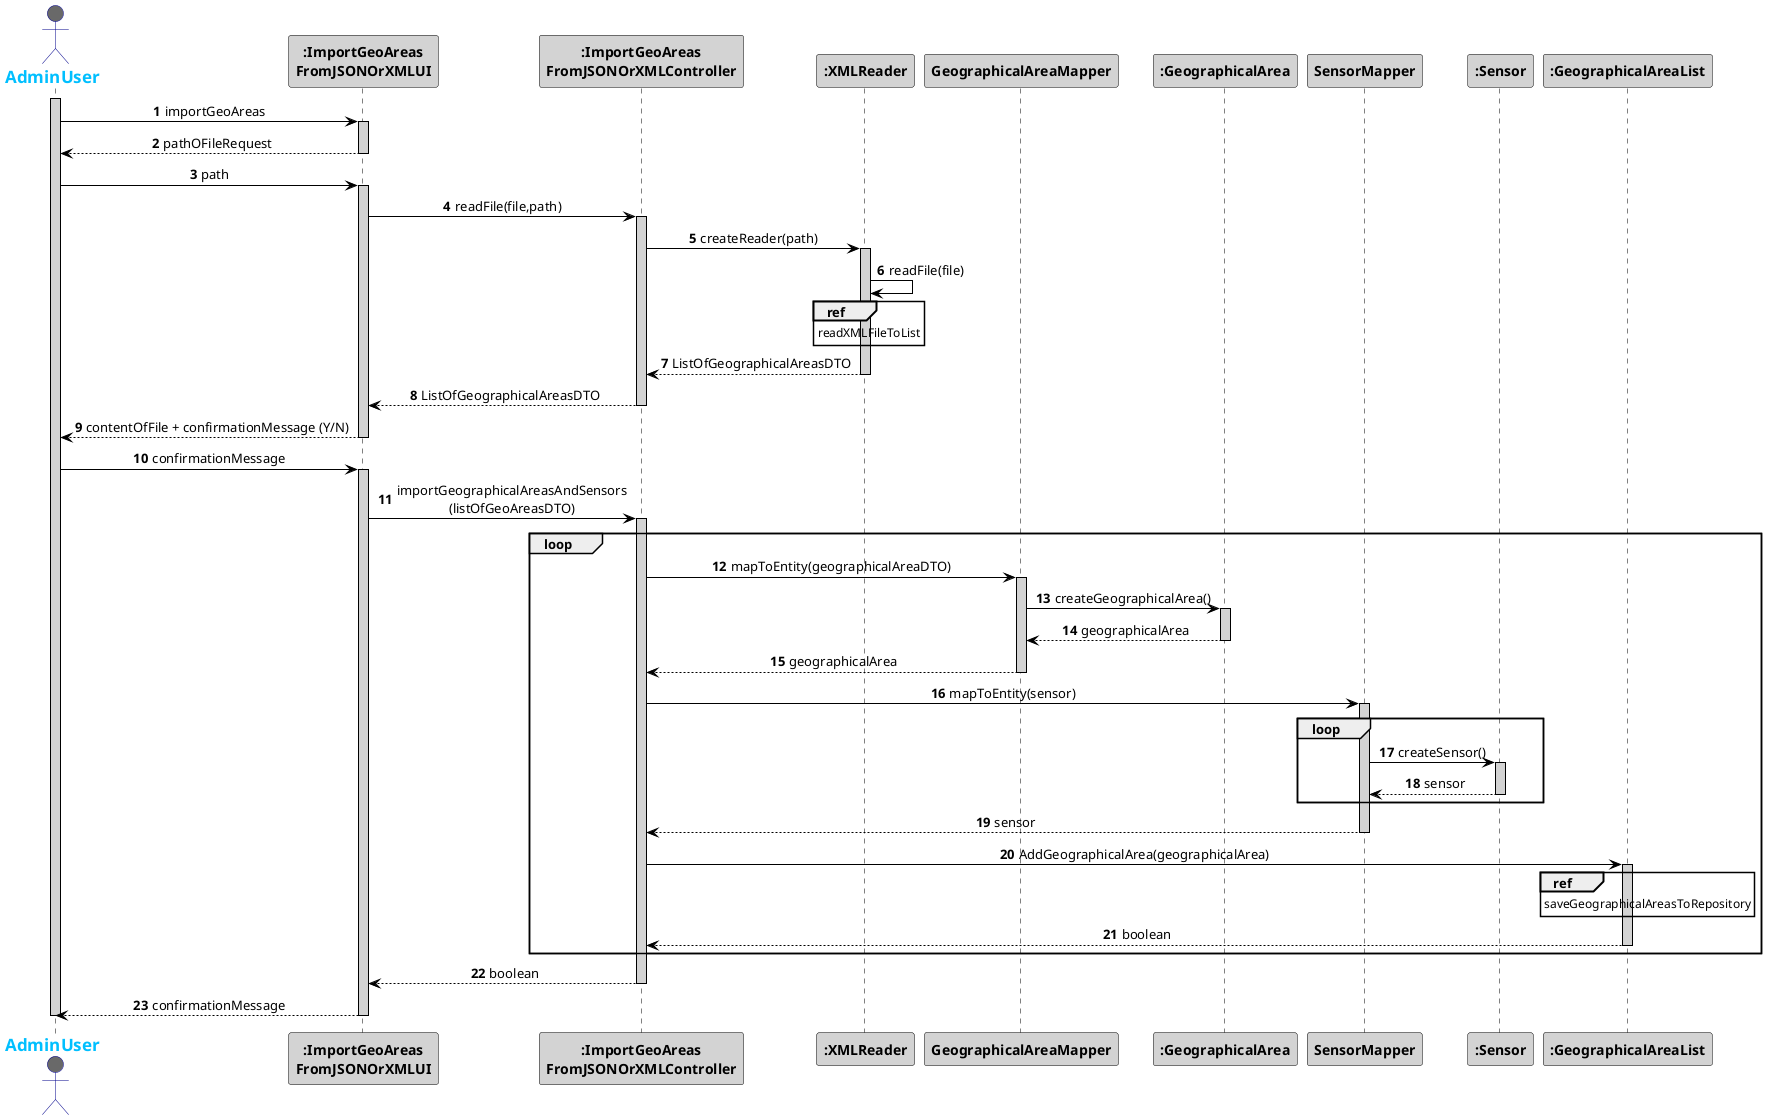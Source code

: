@startuml
skinparam sequenceMessageAlign center
skinparam sequence {
	ArrowColor Black
	ActorBorderColor DarkBlue
	LifeLineBorderColor black
	LifeLineBackgroundColor LightGrey

	ParticipantBorderColor Black
	ParticipantBackgroundColor LightGrey
	ParticipantFontStyle Bold

	ActorBackgroundColor DimGrey
	ActorFontColor DeepSkyBlue
	ActorFontStyle Bold
	ActorFontSize 17
	ActorFontName Aapex
}
actor AdminUser
activate AdminUser
actor AdminUser
autonumber
AdminUser -> ":ImportGeoAreas\nFromJSONOrXMLUI": importGeoAreas
activate ":ImportGeoAreas\nFromJSONOrXMLUI"
AdminUser <-- ":ImportGeoAreas\nFromJSONOrXMLUI": pathOFileRequest
deactivate ":ImportGeoAreas\nFromJSONOrXMLUI"
AdminUser -> ":ImportGeoAreas\nFromJSONOrXMLUI": path
activate ":ImportGeoAreas\nFromJSONOrXMLUI"
":ImportGeoAreas\nFromJSONOrXMLUI" -> ":ImportGeoAreas\nFromJSONOrXMLController": readFile(file,path)
activate ":ImportGeoAreas\nFromJSONOrXMLController"
":ImportGeoAreas\nFromJSONOrXMLController" -> ":XMLReader": createReader(path)
activate ":XMLReader"
":XMLReader" -> ":XMLReader" : readFile(file)
ref over ":XMLReader"
readXMLFileToList
end
":ImportGeoAreas\nFromJSONOrXMLController" <-- ":XMLReader" : ListOfGeographicalAreasDTO
deactivate ":XMLReader"
":ImportGeoAreas\nFromJSONOrXMLUI" <-- ":ImportGeoAreas\nFromJSONOrXMLController" : ListOfGeographicalAreasDTO
deactivate ":ImportGeoAreas\nFromJSONOrXMLController"
AdminUser <-- ":ImportGeoAreas\nFromJSONOrXMLUI": contentOfFile + confirmationMessage (Y/N)
deactivate ":ImportGeoAreas\nFromJSONOrXMLUI"
AdminUser -> ":ImportGeoAreas\nFromJSONOrXMLUI": confirmationMessage
activate ":ImportGeoAreas\nFromJSONOrXMLUI"
":ImportGeoAreas\nFromJSONOrXMLUI" -> ":ImportGeoAreas\nFromJSONOrXMLController": importGeographicalAreasAndSensors\n(listOfGeoAreasDTO)
activate ":ImportGeoAreas\nFromJSONOrXMLController"
loop
":ImportGeoAreas\nFromJSONOrXMLController" -> "GeographicalAreaMapper" : mapToEntity(geographicalAreaDTO)
activate "GeographicalAreaMapper"
"GeographicalAreaMapper" -> ":GeographicalArea" : createGeographicalArea()
activate ":GeographicalArea"
"GeographicalAreaMapper" <-- ":GeographicalArea" : geographicalArea
deactivate ":GeographicalArea"
":ImportGeoAreas\nFromJSONOrXMLController" <-- "GeographicalAreaMapper" : geographicalArea
deactivate "GeographicalAreaMapper"
":ImportGeoAreas\nFromJSONOrXMLController" -> "SensorMapper" : mapToEntity(sensor)
loop
activate "SensorMapper"
"SensorMapper" -> ":Sensor" : createSensor()
activate ":Sensor"
"SensorMapper" <-- ":Sensor" : sensor
deactivate ":Sensor"
end
":ImportGeoAreas\nFromJSONOrXMLController" <-- "SensorMapper" : sensor
 deactivate "SensorMapper"
":ImportGeoAreas\nFromJSONOrXMLController"  -> ":GeographicalAreaList" : AddGeographicalArea(geographicalArea)
activate ":GeographicalAreaList"
ref over ":GeographicalAreaList"
saveGeographicalAreasToRepository
end
":ImportGeoAreas\nFromJSONOrXMLController" <-- ":GeographicalAreaList" : boolean
deactivate ":GeographicalAreaList"
end
":ImportGeoAreas\nFromJSONOrXMLUI" <-- ":ImportGeoAreas\nFromJSONOrXMLController": boolean
deactivate ":ImportGeoAreas\nFromJSONOrXMLController"
AdminUser <-- ":ImportGeoAreas\nFromJSONOrXMLUI": confirmationMessage
deactivate ":ImportGeoAreas\nFromJSONOrXMLUI"
deactivate AdminUser

@enduml